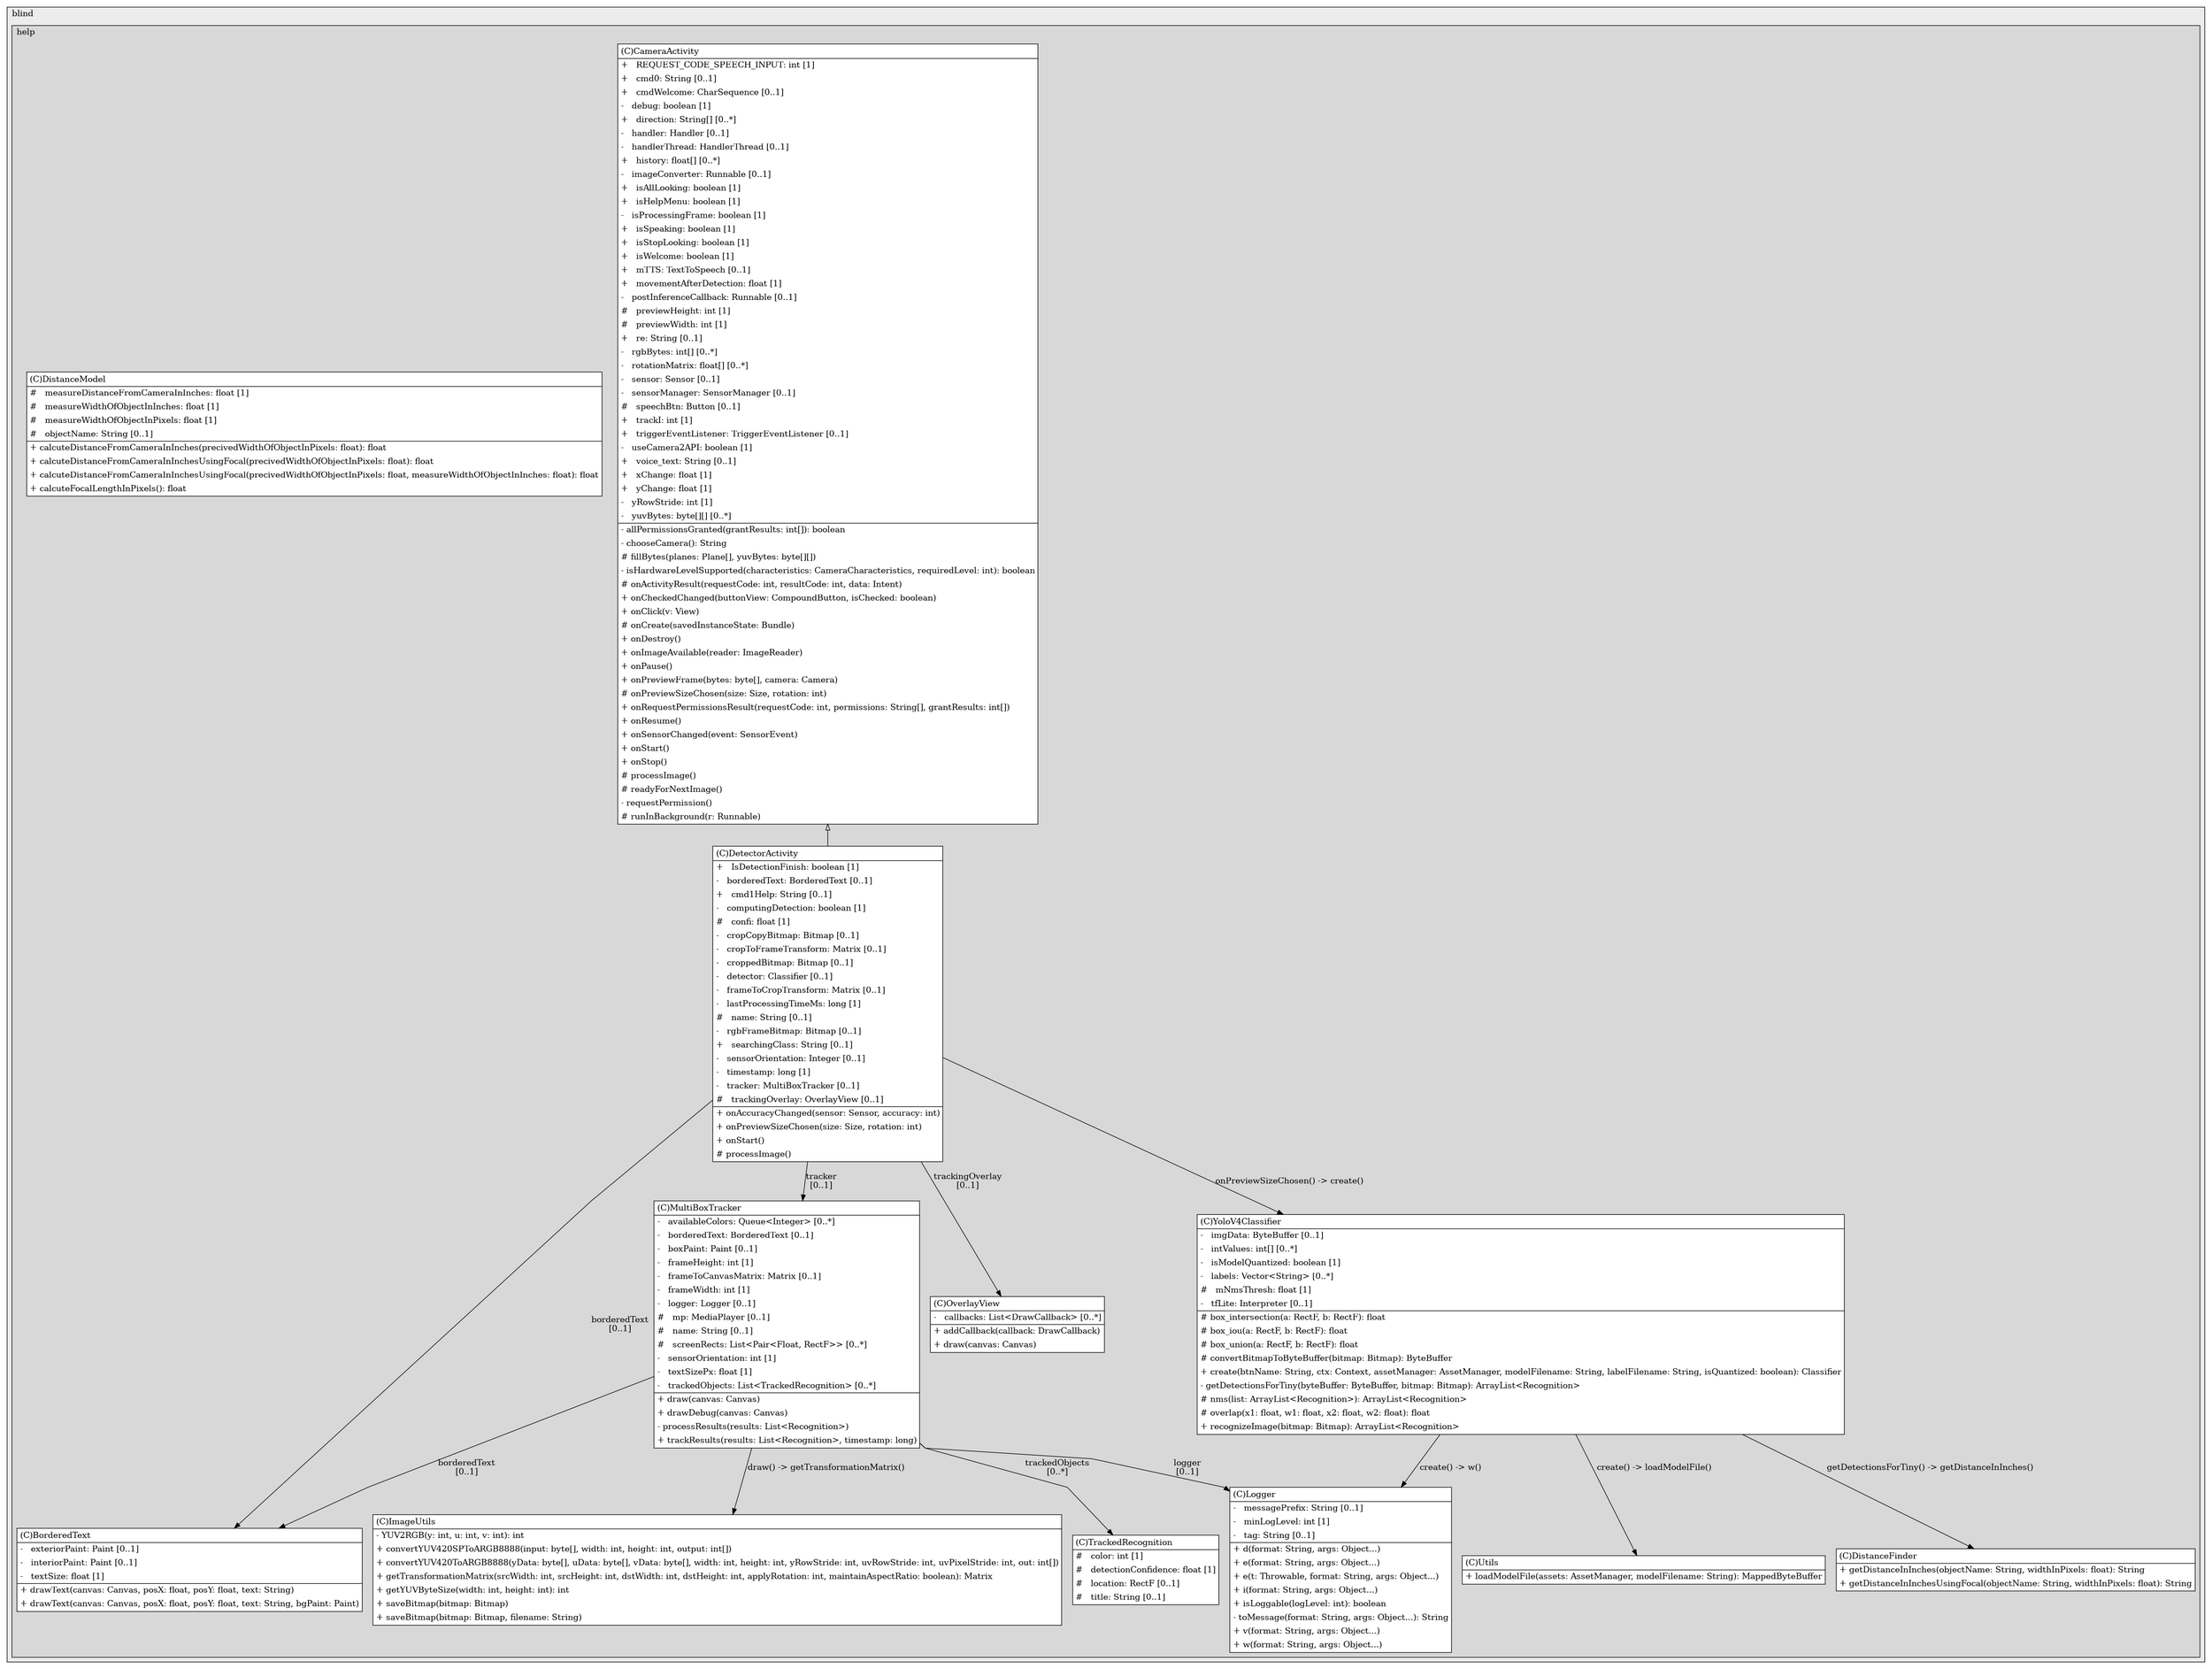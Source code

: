 @startuml

/' diagram meta data start
config=StructureConfiguration;
{
  "projectClassification": {
    "searchMode": "OpenProject", // OpenProject, AllProjects
    "includedProjects": "",
    "pathEndKeywords": "*.impl",
    "isClientPath": "",
    "isClientName": "",
    "isTestPath": "",
    "isTestName": "",
    "isMappingPath": "",
    "isMappingName": "",
    "isDataAccessPath": "",
    "isDataAccessName": "",
    "isDataStructurePath": "",
    "isDataStructureName": "",
    "isInterfaceStructuresPath": "",
    "isInterfaceStructuresName": "",
    "isEntryPointPath": "",
    "isEntryPointName": "",
    "treatFinalFieldsAsMandatory": false
  },
  "graphRestriction": {
    "classPackageExcludeFilter": "",
    "classPackageIncludeFilter": "",
    "classNameExcludeFilter": "",
    "classNameIncludeFilter": "",
    "methodNameExcludeFilter": "",
    "methodNameIncludeFilter": "",
    "removeByInheritance": "", // inheritance/annotation based filtering is done in a second step
    "removeByAnnotation": "",
    "removeByClassPackage": "", // cleanup the graph after inheritance/annotation based filtering is done
    "removeByClassName": "",
    "cutMappings": false,
    "cutEnum": true,
    "cutTests": true,
    "cutClient": true,
    "cutDataAccess": false,
    "cutInterfaceStructures": false,
    "cutDataStructures": false,
    "cutGetterAndSetter": true,
    "cutConstructors": true
  },
  "graphTraversal": {
    "forwardDepth": 6,
    "backwardDepth": 6,
    "classPackageExcludeFilter": "",
    "classPackageIncludeFilter": "",
    "classNameExcludeFilter": "",
    "classNameIncludeFilter": "",
    "methodNameExcludeFilter": "",
    "methodNameIncludeFilter": "",
    "hideMappings": false,
    "hideDataStructures": false,
    "hidePrivateMethods": true,
    "hideInterfaceCalls": true, // indirection: implementation -> interface (is hidden) -> implementation
    "onlyShowApplicationEntryPoints": false, // root node is included
    "useMethodCallsForStructureDiagram": "ForwardOnly" // ForwardOnly, BothDirections, No
  },
  "details": {
    "aggregation": "GroupByClass", // ByClass, GroupByClass, None
    "showClassGenericTypes": true,
    "showMethods": true,
    "showMethodParameterNames": true,
    "showMethodParameterTypes": true,
    "showMethodReturnType": true,
    "showPackageLevels": 2,
    "showDetailedClassStructure": true
  },
  "rootClass": "org.blind.help.object.detection.CameraActivity",
  "extensionCallbackMethod": "" // qualified.class.name#methodName - signature: public static String method(String)
}
diagram meta data end '/



digraph g {
    rankdir="TB"
    splines=polyline
    

'nodes 
subgraph cluster_93826901 { 
   	label=blind
	labeljust=l
	fillcolor="#ececec"
	style=filled
   
   subgraph cluster_346203706 { 
   	label=help
	labeljust=l
	fillcolor="#d8d8d8"
	style=filled
   
   BorderedText1176613441[
	label=<<TABLE BORDER="1" CELLBORDER="0" CELLPADDING="4" CELLSPACING="0">
<TR><TD ALIGN="LEFT" >(C)BorderedText</TD></TR>
<HR/>
<TR><TD ALIGN="LEFT" >-   exteriorPaint: Paint [0..1]</TD></TR>
<TR><TD ALIGN="LEFT" >-   interiorPaint: Paint [0..1]</TD></TR>
<TR><TD ALIGN="LEFT" >-   textSize: float [1]</TD></TR>
<HR/>
<TR><TD ALIGN="LEFT" >+ drawText(canvas: Canvas, posX: float, posY: float, text: String)</TD></TR>
<TR><TD ALIGN="LEFT" >+ drawText(canvas: Canvas, posX: float, posY: float, text: String, bgPaint: Paint)</TD></TR>
</TABLE>>
	style=filled
	margin=0
	shape=plaintext
	fillcolor="#FFFFFF"
];

CameraActivity562805696[
	label=<<TABLE BORDER="1" CELLBORDER="0" CELLPADDING="4" CELLSPACING="0">
<TR><TD ALIGN="LEFT" >(C)CameraActivity</TD></TR>
<HR/>
<TR><TD ALIGN="LEFT" >+   REQUEST_CODE_SPEECH_INPUT: int [1]</TD></TR>
<TR><TD ALIGN="LEFT" >+   cmd0: String [0..1]</TD></TR>
<TR><TD ALIGN="LEFT" >+   cmdWelcome: CharSequence [0..1]</TD></TR>
<TR><TD ALIGN="LEFT" >-   debug: boolean [1]</TD></TR>
<TR><TD ALIGN="LEFT" >+   direction: String[] [0..*]</TD></TR>
<TR><TD ALIGN="LEFT" >-   handler: Handler [0..1]</TD></TR>
<TR><TD ALIGN="LEFT" >-   handlerThread: HandlerThread [0..1]</TD></TR>
<TR><TD ALIGN="LEFT" >+   history: float[] [0..*]</TD></TR>
<TR><TD ALIGN="LEFT" >-   imageConverter: Runnable [0..1]</TD></TR>
<TR><TD ALIGN="LEFT" >+   isAllLooking: boolean [1]</TD></TR>
<TR><TD ALIGN="LEFT" >+   isHelpMenu: boolean [1]</TD></TR>
<TR><TD ALIGN="LEFT" >-   isProcessingFrame: boolean [1]</TD></TR>
<TR><TD ALIGN="LEFT" >+   isSpeaking: boolean [1]</TD></TR>
<TR><TD ALIGN="LEFT" >+   isStopLooking: boolean [1]</TD></TR>
<TR><TD ALIGN="LEFT" >+   isWelcome: boolean [1]</TD></TR>
<TR><TD ALIGN="LEFT" >+   mTTS: TextToSpeech [0..1]</TD></TR>
<TR><TD ALIGN="LEFT" >+   movementAfterDetection: float [1]</TD></TR>
<TR><TD ALIGN="LEFT" >-   postInferenceCallback: Runnable [0..1]</TD></TR>
<TR><TD ALIGN="LEFT" >#   previewHeight: int [1]</TD></TR>
<TR><TD ALIGN="LEFT" >#   previewWidth: int [1]</TD></TR>
<TR><TD ALIGN="LEFT" >+   re: String [0..1]</TD></TR>
<TR><TD ALIGN="LEFT" >-   rgbBytes: int[] [0..*]</TD></TR>
<TR><TD ALIGN="LEFT" >-   rotationMatrix: float[] [0..*]</TD></TR>
<TR><TD ALIGN="LEFT" >-   sensor: Sensor [0..1]</TD></TR>
<TR><TD ALIGN="LEFT" >-   sensorManager: SensorManager [0..1]</TD></TR>
<TR><TD ALIGN="LEFT" >#   speechBtn: Button [0..1]</TD></TR>
<TR><TD ALIGN="LEFT" >+   trackI: int [1]</TD></TR>
<TR><TD ALIGN="LEFT" >+   triggerEventListener: TriggerEventListener [0..1]</TD></TR>
<TR><TD ALIGN="LEFT" >-   useCamera2API: boolean [1]</TD></TR>
<TR><TD ALIGN="LEFT" >+   voice_text: String [0..1]</TD></TR>
<TR><TD ALIGN="LEFT" >+   xChange: float [1]</TD></TR>
<TR><TD ALIGN="LEFT" >+   yChange: float [1]</TD></TR>
<TR><TD ALIGN="LEFT" >-   yRowStride: int [1]</TD></TR>
<TR><TD ALIGN="LEFT" >-   yuvBytes: byte[][] [0..*]</TD></TR>
<HR/>
<TR><TD ALIGN="LEFT" >- allPermissionsGranted(grantResults: int[]): boolean</TD></TR>
<TR><TD ALIGN="LEFT" >- chooseCamera(): String</TD></TR>
<TR><TD ALIGN="LEFT" ># fillBytes(planes: Plane[], yuvBytes: byte[][])</TD></TR>
<TR><TD ALIGN="LEFT" >- isHardwareLevelSupported(characteristics: CameraCharacteristics, requiredLevel: int): boolean</TD></TR>
<TR><TD ALIGN="LEFT" ># onActivityResult(requestCode: int, resultCode: int, data: Intent)</TD></TR>
<TR><TD ALIGN="LEFT" >+ onCheckedChanged(buttonView: CompoundButton, isChecked: boolean)</TD></TR>
<TR><TD ALIGN="LEFT" >+ onClick(v: View)</TD></TR>
<TR><TD ALIGN="LEFT" ># onCreate(savedInstanceState: Bundle)</TD></TR>
<TR><TD ALIGN="LEFT" >+ onDestroy()</TD></TR>
<TR><TD ALIGN="LEFT" >+ onImageAvailable(reader: ImageReader)</TD></TR>
<TR><TD ALIGN="LEFT" >+ onPause()</TD></TR>
<TR><TD ALIGN="LEFT" >+ onPreviewFrame(bytes: byte[], camera: Camera)</TD></TR>
<TR><TD ALIGN="LEFT" ># onPreviewSizeChosen(size: Size, rotation: int)</TD></TR>
<TR><TD ALIGN="LEFT" >+ onRequestPermissionsResult(requestCode: int, permissions: String[], grantResults: int[])</TD></TR>
<TR><TD ALIGN="LEFT" >+ onResume()</TD></TR>
<TR><TD ALIGN="LEFT" >+ onSensorChanged(event: SensorEvent)</TD></TR>
<TR><TD ALIGN="LEFT" >+ onStart()</TD></TR>
<TR><TD ALIGN="LEFT" >+ onStop()</TD></TR>
<TR><TD ALIGN="LEFT" ># processImage()</TD></TR>
<TR><TD ALIGN="LEFT" ># readyForNextImage()</TD></TR>
<TR><TD ALIGN="LEFT" >- requestPermission()</TD></TR>
<TR><TD ALIGN="LEFT" ># runInBackground(r: Runnable)</TD></TR>
</TABLE>>
	style=filled
	margin=0
	shape=plaintext
	fillcolor="#FFFFFF"
];

DetectorActivity562805696[
	label=<<TABLE BORDER="1" CELLBORDER="0" CELLPADDING="4" CELLSPACING="0">
<TR><TD ALIGN="LEFT" >(C)DetectorActivity</TD></TR>
<HR/>
<TR><TD ALIGN="LEFT" >+   IsDetectionFinish: boolean [1]</TD></TR>
<TR><TD ALIGN="LEFT" >-   borderedText: BorderedText [0..1]</TD></TR>
<TR><TD ALIGN="LEFT" >+   cmd1Help: String [0..1]</TD></TR>
<TR><TD ALIGN="LEFT" >-   computingDetection: boolean [1]</TD></TR>
<TR><TD ALIGN="LEFT" >#   confi: float [1]</TD></TR>
<TR><TD ALIGN="LEFT" >-   cropCopyBitmap: Bitmap [0..1]</TD></TR>
<TR><TD ALIGN="LEFT" >-   cropToFrameTransform: Matrix [0..1]</TD></TR>
<TR><TD ALIGN="LEFT" >-   croppedBitmap: Bitmap [0..1]</TD></TR>
<TR><TD ALIGN="LEFT" >-   detector: Classifier [0..1]</TD></TR>
<TR><TD ALIGN="LEFT" >-   frameToCropTransform: Matrix [0..1]</TD></TR>
<TR><TD ALIGN="LEFT" >-   lastProcessingTimeMs: long [1]</TD></TR>
<TR><TD ALIGN="LEFT" >#   name: String [0..1]</TD></TR>
<TR><TD ALIGN="LEFT" >-   rgbFrameBitmap: Bitmap [0..1]</TD></TR>
<TR><TD ALIGN="LEFT" >+   searchingClass: String [0..1]</TD></TR>
<TR><TD ALIGN="LEFT" >-   sensorOrientation: Integer [0..1]</TD></TR>
<TR><TD ALIGN="LEFT" >-   timestamp: long [1]</TD></TR>
<TR><TD ALIGN="LEFT" >-   tracker: MultiBoxTracker [0..1]</TD></TR>
<TR><TD ALIGN="LEFT" >#   trackingOverlay: OverlayView [0..1]</TD></TR>
<HR/>
<TR><TD ALIGN="LEFT" >+ onAccuracyChanged(sensor: Sensor, accuracy: int)</TD></TR>
<TR><TD ALIGN="LEFT" >+ onPreviewSizeChosen(size: Size, rotation: int)</TD></TR>
<TR><TD ALIGN="LEFT" >+ onStart()</TD></TR>
<TR><TD ALIGN="LEFT" ># processImage()</TD></TR>
</TABLE>>
	style=filled
	margin=0
	shape=plaintext
	fillcolor="#FFFFFF"
];

DistanceFinder49743261[
	label=<<TABLE BORDER="1" CELLBORDER="0" CELLPADDING="4" CELLSPACING="0">
<TR><TD ALIGN="LEFT" >(C)DistanceFinder</TD></TR>
<HR/>
<TR><TD ALIGN="LEFT" >+ getDistanceInInches(objectName: String, widthInPixels: float): String</TD></TR>
<TR><TD ALIGN="LEFT" >+ getDistanceInInchesUsingFocal(objectName: String, widthInPixels: float): String</TD></TR>
</TABLE>>
	style=filled
	margin=0
	shape=plaintext
	fillcolor="#FFFFFF"
];

DistanceModel49743261[
	label=<<TABLE BORDER="1" CELLBORDER="0" CELLPADDING="4" CELLSPACING="0">
<TR><TD ALIGN="LEFT" >(C)DistanceModel</TD></TR>
<HR/>
<TR><TD ALIGN="LEFT" >#   measureDistanceFromCameraInInches: float [1]</TD></TR>
<TR><TD ALIGN="LEFT" >#   measureWidthOfObjectInInches: float [1]</TD></TR>
<TR><TD ALIGN="LEFT" >#   measureWidthOfObjectInPixels: float [1]</TD></TR>
<TR><TD ALIGN="LEFT" >#   objectName: String [0..1]</TD></TR>
<HR/>
<TR><TD ALIGN="LEFT" >+ calcuteDistanceFromCameraInInches(precivedWidthOfObjectInPixels: float): float</TD></TR>
<TR><TD ALIGN="LEFT" >+ calcuteDistanceFromCameraInInchesUsingFocal(precivedWidthOfObjectInPixels: float): float</TD></TR>
<TR><TD ALIGN="LEFT" >+ calcuteDistanceFromCameraInInchesUsingFocal(precivedWidthOfObjectInPixels: float, measureWidthOfObjectInInches: float): float</TD></TR>
<TR><TD ALIGN="LEFT" >+ calcuteFocalLengthInPixels(): float</TD></TR>
</TABLE>>
	style=filled
	margin=0
	shape=plaintext
	fillcolor="#FFFFFF"
];

ImageUtils1176613441[
	label=<<TABLE BORDER="1" CELLBORDER="0" CELLPADDING="4" CELLSPACING="0">
<TR><TD ALIGN="LEFT" >(C)ImageUtils</TD></TR>
<HR/>
<TR><TD ALIGN="LEFT" >- YUV2RGB(y: int, u: int, v: int): int</TD></TR>
<TR><TD ALIGN="LEFT" >+ convertYUV420SPToARGB8888(input: byte[], width: int, height: int, output: int[])</TD></TR>
<TR><TD ALIGN="LEFT" >+ convertYUV420ToARGB8888(yData: byte[], uData: byte[], vData: byte[], width: int, height: int, yRowStride: int, uvRowStride: int, uvPixelStride: int, out: int[])</TD></TR>
<TR><TD ALIGN="LEFT" >+ getTransformationMatrix(srcWidth: int, srcHeight: int, dstWidth: int, dstHeight: int, applyRotation: int, maintainAspectRatio: boolean): Matrix</TD></TR>
<TR><TD ALIGN="LEFT" >+ getYUVByteSize(width: int, height: int): int</TD></TR>
<TR><TD ALIGN="LEFT" >+ saveBitmap(bitmap: Bitmap)</TD></TR>
<TR><TD ALIGN="LEFT" >+ saveBitmap(bitmap: Bitmap, filename: String)</TD></TR>
</TABLE>>
	style=filled
	margin=0
	shape=plaintext
	fillcolor="#FFFFFF"
];

Logger1176613441[
	label=<<TABLE BORDER="1" CELLBORDER="0" CELLPADDING="4" CELLSPACING="0">
<TR><TD ALIGN="LEFT" >(C)Logger</TD></TR>
<HR/>
<TR><TD ALIGN="LEFT" >-   messagePrefix: String [0..1]</TD></TR>
<TR><TD ALIGN="LEFT" >-   minLogLevel: int [1]</TD></TR>
<TR><TD ALIGN="LEFT" >-   tag: String [0..1]</TD></TR>
<HR/>
<TR><TD ALIGN="LEFT" >+ d(format: String, args: Object...)</TD></TR>
<TR><TD ALIGN="LEFT" >+ e(format: String, args: Object...)</TD></TR>
<TR><TD ALIGN="LEFT" >+ e(t: Throwable, format: String, args: Object...)</TD></TR>
<TR><TD ALIGN="LEFT" >+ i(format: String, args: Object...)</TD></TR>
<TR><TD ALIGN="LEFT" >+ isLoggable(logLevel: int): boolean</TD></TR>
<TR><TD ALIGN="LEFT" >- toMessage(format: String, args: Object...): String</TD></TR>
<TR><TD ALIGN="LEFT" >+ v(format: String, args: Object...)</TD></TR>
<TR><TD ALIGN="LEFT" >+ w(format: String, args: Object...)</TD></TR>
</TABLE>>
	style=filled
	margin=0
	shape=plaintext
	fillcolor="#FFFFFF"
];

MultiBoxTracker932285733[
	label=<<TABLE BORDER="1" CELLBORDER="0" CELLPADDING="4" CELLSPACING="0">
<TR><TD ALIGN="LEFT" >(C)MultiBoxTracker</TD></TR>
<HR/>
<TR><TD ALIGN="LEFT" >-   availableColors: Queue&lt;Integer&gt; [0..*]</TD></TR>
<TR><TD ALIGN="LEFT" >-   borderedText: BorderedText [0..1]</TD></TR>
<TR><TD ALIGN="LEFT" >-   boxPaint: Paint [0..1]</TD></TR>
<TR><TD ALIGN="LEFT" >-   frameHeight: int [1]</TD></TR>
<TR><TD ALIGN="LEFT" >-   frameToCanvasMatrix: Matrix [0..1]</TD></TR>
<TR><TD ALIGN="LEFT" >-   frameWidth: int [1]</TD></TR>
<TR><TD ALIGN="LEFT" >-   logger: Logger [0..1]</TD></TR>
<TR><TD ALIGN="LEFT" >#   mp: MediaPlayer [0..1]</TD></TR>
<TR><TD ALIGN="LEFT" >#   name: String [0..1]</TD></TR>
<TR><TD ALIGN="LEFT" >#   screenRects: List&lt;Pair&lt;Float, RectF&gt;&gt; [0..*]</TD></TR>
<TR><TD ALIGN="LEFT" >-   sensorOrientation: int [1]</TD></TR>
<TR><TD ALIGN="LEFT" >-   textSizePx: float [1]</TD></TR>
<TR><TD ALIGN="LEFT" >-   trackedObjects: List&lt;TrackedRecognition&gt; [0..*]</TD></TR>
<HR/>
<TR><TD ALIGN="LEFT" >+ draw(canvas: Canvas)</TD></TR>
<TR><TD ALIGN="LEFT" >+ drawDebug(canvas: Canvas)</TD></TR>
<TR><TD ALIGN="LEFT" >- processResults(results: List&lt;Recognition&gt;)</TD></TR>
<TR><TD ALIGN="LEFT" >+ trackResults(results: List&lt;Recognition&gt;, timestamp: long)</TD></TR>
</TABLE>>
	style=filled
	margin=0
	shape=plaintext
	fillcolor="#FFFFFF"
];

OverlayView176279420[
	label=<<TABLE BORDER="1" CELLBORDER="0" CELLPADDING="4" CELLSPACING="0">
<TR><TD ALIGN="LEFT" >(C)OverlayView</TD></TR>
<HR/>
<TR><TD ALIGN="LEFT" >-   callbacks: List&lt;DrawCallback&gt; [0..*]</TD></TR>
<HR/>
<TR><TD ALIGN="LEFT" >+ addCallback(callback: DrawCallback)</TD></TR>
<TR><TD ALIGN="LEFT" >+ draw(canvas: Canvas)</TD></TR>
</TABLE>>
	style=filled
	margin=0
	shape=plaintext
	fillcolor="#FFFFFF"
];

TrackedRecognition1045126685[
	label=<<TABLE BORDER="1" CELLBORDER="0" CELLPADDING="4" CELLSPACING="0">
<TR><TD ALIGN="LEFT" >(C)TrackedRecognition</TD></TR>
<HR/>
<TR><TD ALIGN="LEFT" >#   color: int [1]</TD></TR>
<TR><TD ALIGN="LEFT" >#   detectionConfidence: float [1]</TD></TR>
<TR><TD ALIGN="LEFT" >#   location: RectF [0..1]</TD></TR>
<TR><TD ALIGN="LEFT" >#   title: String [0..1]</TD></TR>
</TABLE>>
	style=filled
	margin=0
	shape=plaintext
	fillcolor="#FFFFFF"
];

Utils1176613441[
	label=<<TABLE BORDER="1" CELLBORDER="0" CELLPADDING="4" CELLSPACING="0">
<TR><TD ALIGN="LEFT" >(C)Utils</TD></TR>
<HR/>
<TR><TD ALIGN="LEFT" >+ loadModelFile(assets: AssetManager, modelFilename: String): MappedByteBuffer</TD></TR>
</TABLE>>
	style=filled
	margin=0
	shape=plaintext
	fillcolor="#FFFFFF"
];

YoloV4Classifier841062386[
	label=<<TABLE BORDER="1" CELLBORDER="0" CELLPADDING="4" CELLSPACING="0">
<TR><TD ALIGN="LEFT" >(C)YoloV4Classifier</TD></TR>
<HR/>
<TR><TD ALIGN="LEFT" >-   imgData: ByteBuffer [0..1]</TD></TR>
<TR><TD ALIGN="LEFT" >-   intValues: int[] [0..*]</TD></TR>
<TR><TD ALIGN="LEFT" >-   isModelQuantized: boolean [1]</TD></TR>
<TR><TD ALIGN="LEFT" >-   labels: Vector&lt;String&gt; [0..*]</TD></TR>
<TR><TD ALIGN="LEFT" >#   mNmsThresh: float [1]</TD></TR>
<TR><TD ALIGN="LEFT" >-   tfLite: Interpreter [0..1]</TD></TR>
<HR/>
<TR><TD ALIGN="LEFT" ># box_intersection(a: RectF, b: RectF): float</TD></TR>
<TR><TD ALIGN="LEFT" ># box_iou(a: RectF, b: RectF): float</TD></TR>
<TR><TD ALIGN="LEFT" ># box_union(a: RectF, b: RectF): float</TD></TR>
<TR><TD ALIGN="LEFT" ># convertBitmapToByteBuffer(bitmap: Bitmap): ByteBuffer</TD></TR>
<TR><TD ALIGN="LEFT" >+ create(btnName: String, ctx: Context, assetManager: AssetManager, modelFilename: String, labelFilename: String, isQuantized: boolean): Classifier</TD></TR>
<TR><TD ALIGN="LEFT" >- getDetectionsForTiny(byteBuffer: ByteBuffer, bitmap: Bitmap): ArrayList&lt;Recognition&gt;</TD></TR>
<TR><TD ALIGN="LEFT" ># nms(list: ArrayList&lt;Recognition&gt;): ArrayList&lt;Recognition&gt;</TD></TR>
<TR><TD ALIGN="LEFT" ># overlap(x1: float, w1: float, x2: float, w2: float): float</TD></TR>
<TR><TD ALIGN="LEFT" >+ recognizeImage(bitmap: Bitmap): ArrayList&lt;Recognition&gt;</TD></TR>
</TABLE>>
	style=filled
	margin=0
	shape=plaintext
	fillcolor="#FFFFFF"
];
} 
} 

'edges    
CameraActivity562805696 -> DetectorActivity562805696[arrowhead=none, arrowtail=empty, dir=both];
DetectorActivity562805696 -> BorderedText1176613441[label="borderedText
[0..1]"];
DetectorActivity562805696 -> MultiBoxTracker932285733[label="tracker
[0..1]"];
DetectorActivity562805696 -> OverlayView176279420[label="trackingOverlay
[0..1]"];
DetectorActivity562805696 -> YoloV4Classifier841062386[label="onPreviewSizeChosen() -> create()"];
MultiBoxTracker932285733 -> BorderedText1176613441[label="borderedText
[0..1]"];
MultiBoxTracker932285733 -> ImageUtils1176613441[label="draw() -> getTransformationMatrix()"];
MultiBoxTracker932285733 -> Logger1176613441[label="logger
[0..1]"];
MultiBoxTracker932285733 -> TrackedRecognition1045126685[label="trackedObjects
[0..*]"];
YoloV4Classifier841062386 -> DistanceFinder49743261[label="getDetectionsForTiny() -> getDistanceInInches()"];
YoloV4Classifier841062386 -> Logger1176613441[label="create() -> w()"];
YoloV4Classifier841062386 -> Utils1176613441[label="create() -> loadModelFile()"];
    
}
@enduml